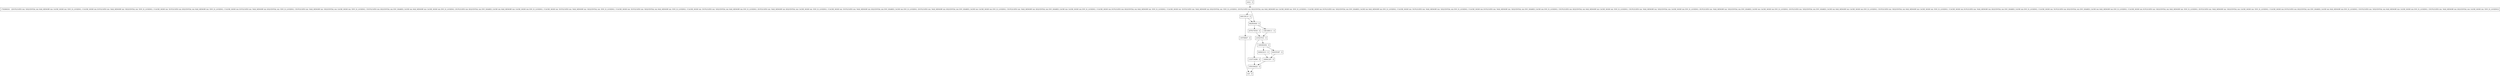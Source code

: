 digraph updateRecord {
node [shape=record];
1333719296 [label="1333719296 - []"];
2079170530 [label="2079170530 - []"];
1484482402 [label="1484482402 - []"];
1783808301 [label="1783808301 - [(DUPLICATES && !SEQUENTIAL && MAX_MEMORY && CACHE_MODE && !ENV_IS_LOCKING), (!CACHE_MODE && DUPLICATES && !MAX_MEMORY && !SEQUENTIAL && !ENV_IS_LOCKING), (!CACHE_MODE && !DUPLICATES && SEQUENTIAL && MAX_MEMORY && !ENV_IS_LOCKING), (!CACHE_MODE && DUPLICATES && !MAX_MEMORY && SEQUENTIAL && !ENV_IS_LOCKING), (!DUPLICATES && !MAX_MEMORY && !SEQUENTIAL && CACHE_MODE && !ENV_IS_LOCKING), (!DUPLICATES && SEQUENTIAL && ENV_SHARED_CACHE && MAX_MEMORY && CACHE_MODE && ENV_IS_LOCKING), (DUPLICATES && SEQUENTIAL && ENV_SHARED_CACHE && MAX_MEMORY && CACHE_MODE && ENV_IS_LOCKING), (!CACHE_MODE && !DUPLICATES && !MAX_MEMORY && !SEQUENTIAL && !ENV_IS_LOCKING), (!CACHE_MODE && !DUPLICATES && !SEQUENTIAL && MAX_MEMORY && !ENV_IS_LOCKING), (!CACHE_MODE && !DUPLICATES && !SEQUENTIAL && MAX_MEMORY && ENV_IS_LOCKING), (DUPLICATES && !MAX_MEMORY && SEQUENTIAL && CACHE_MODE && !ENV_IS_LOCKING), (!CACHE_MODE && !DUPLICATES && !MAX_MEMORY && SEQUENTIAL && ENV_SHARED_CACHE && ENV_IS_LOCKING), (DUPLICATES && !MAX_MEMORY && SEQUENTIAL && ENV_SHARED_CACHE && CACHE_MODE && ENV_IS_LOCKING), (!DUPLICATES && !MAX_MEMORY && SEQUENTIAL && ENV_SHARED_CACHE && CACHE_MODE && ENV_IS_LOCKING), (!CACHE_MODE && DUPLICATES && SEQUENTIAL && MAX_MEMORY && !ENV_IS_LOCKING), (!CACHE_MODE && !DUPLICATES && !MAX_MEMORY && SEQUENTIAL && !ENV_IS_LOCKING), (DUPLICATES && SEQUENTIAL && MAX_MEMORY && CACHE_MODE && !ENV_IS_LOCKING), (!CACHE_MODE && DUPLICATES && !SEQUENTIAL && ENV_SHARED_CACHE && MAX_MEMORY && ENV_IS_LOCKING), (!CACHE_MODE && !DUPLICATES && !MAX_MEMORY && !SEQUENTIAL && ENV_IS_LOCKING), (!CACHE_MODE && DUPLICATES && !MAX_MEMORY && !SEQUENTIAL && ENV_SHARED_CACHE && ENV_IS_LOCKING), (!DUPLICATES && SEQUENTIAL && MAX_MEMORY && CACHE_MODE && !ENV_IS_LOCKING), (!DUPLICATES && !MAX_MEMORY && !SEQUENTIAL && CACHE_MODE && ENV_IS_LOCKING), (DUPLICATES && !MAX_MEMORY && !SEQUENTIAL && ENV_SHARED_CACHE && CACHE_MODE && ENV_IS_LOCKING), (DUPLICATES && !SEQUENTIAL && ENV_SHARED_CACHE && MAX_MEMORY && CACHE_MODE && ENV_IS_LOCKING), (!DUPLICATES && !SEQUENTIAL && MAX_MEMORY && CACHE_MODE && !ENV_IS_LOCKING), (!CACHE_MODE && DUPLICATES && !MAX_MEMORY && SEQUENTIAL && ENV_SHARED_CACHE && ENV_IS_LOCKING), (!CACHE_MODE && !DUPLICATES && SEQUENTIAL && ENV_SHARED_CACHE && MAX_MEMORY && ENV_IS_LOCKING), (!CACHE_MODE && DUPLICATES && !SEQUENTIAL && MAX_MEMORY && !ENV_IS_LOCKING), (DUPLICATES && !MAX_MEMORY && !SEQUENTIAL && CACHE_MODE && !ENV_IS_LOCKING), (!CACHE_MODE && DUPLICATES && SEQUENTIAL && ENV_SHARED_CACHE && MAX_MEMORY && ENV_IS_LOCKING), (!DUPLICATES && !SEQUENTIAL && MAX_MEMORY && CACHE_MODE && ENV_IS_LOCKING), (!DUPLICATES && !MAX_MEMORY && SEQUENTIAL && CACHE_MODE && !ENV_IS_LOCKING)]"];
849138110 [label="849138110 - []"];
210327033 [label="210327033 - []"];
840623213 [label="840623213 - []"];
entry [label="entry - []"];
exit [label="exit - []"];
1481408111 [label="1481408111 - []"];
130706847 [label="130706847 - []"];
862063644 [label="862063644 - []"];
836355387 [label="836355387 - []"];
1954169222 [label="1954169222 - []"];
160941297 [label="160941297 - []"];
entry;
exit;
1333719296 -> 1954169222;
2079170530 -> 210327033;
1484482402 -> 836355387;
1484482402 -> 840623213;
1783808301 -> 862063644;
1783808301 -> 849138110;
849138110 -> 130706847;
849138110 -> 862063644;
210327033 -> 1333719296;
210327033 -> 1484482402;
840623213 -> 160941297;
entry -> 1783808301;
1481408111 -> 210327033;
130706847 -> exit;
862063644 -> 2079170530;
862063644 -> 1481408111;
836355387 -> 160941297;
1954169222 -> exit;
160941297 -> 1954169222;
}
